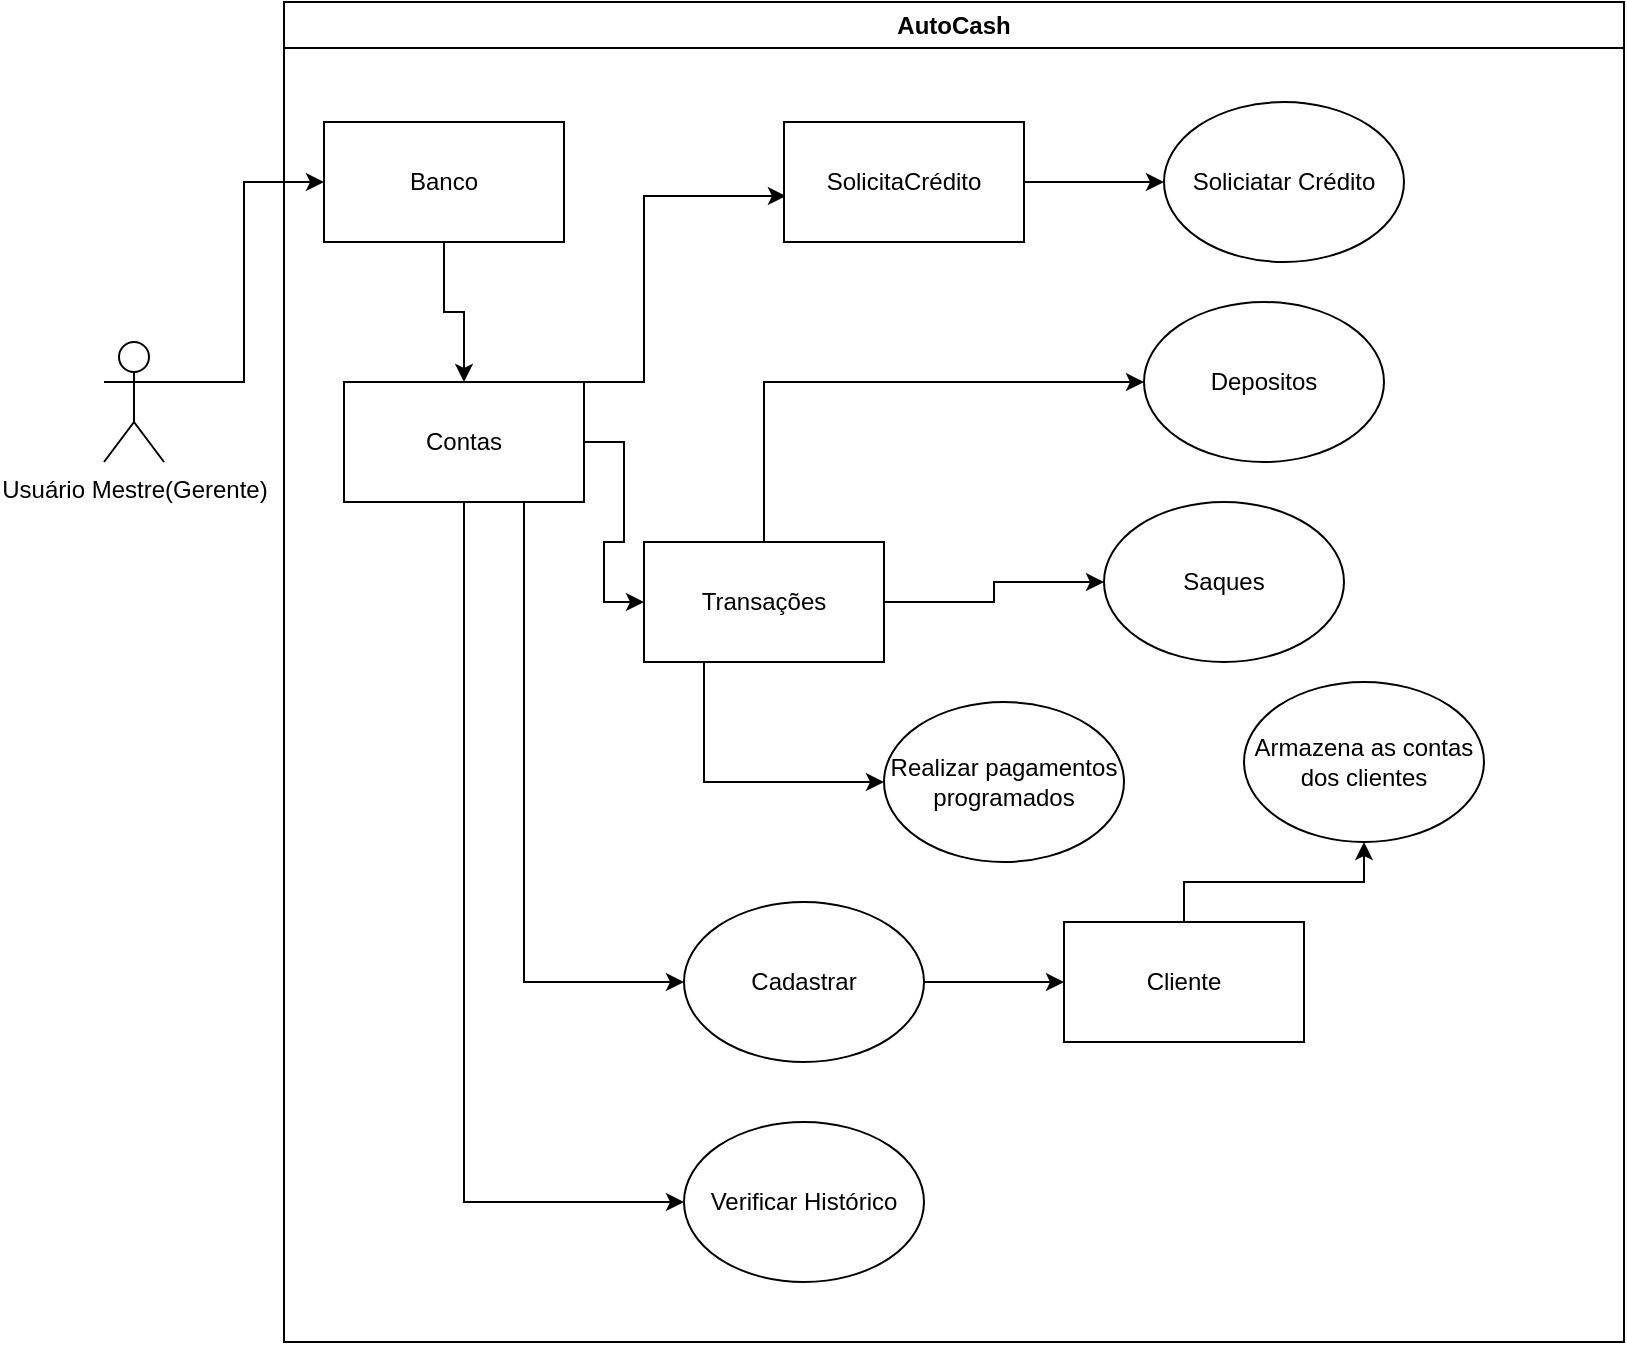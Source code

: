 <mxfile version="21.3.2" type="github">
  <diagram name="Página-1" id="yYYur9y8kuDgpSH_VH22">
    <mxGraphModel dx="806" dy="483" grid="1" gridSize="10" guides="1" tooltips="1" connect="1" arrows="1" fold="1" page="1" pageScale="1" pageWidth="827" pageHeight="1169" math="0" shadow="0">
      <root>
        <mxCell id="0" />
        <mxCell id="1" parent="0" />
        <mxCell id="XhFESAYXLOcGuzse1d62-15" style="edgeStyle=orthogonalEdgeStyle;rounded=0;orthogonalLoop=1;jettySize=auto;html=1;exitX=1;exitY=0.333;exitDx=0;exitDy=0;exitPerimeter=0;entryX=0;entryY=0.5;entryDx=0;entryDy=0;" parent="1" source="XhFESAYXLOcGuzse1d62-1" target="XhFESAYXLOcGuzse1d62-14" edge="1">
          <mxGeometry relative="1" as="geometry" />
        </mxCell>
        <mxCell id="XhFESAYXLOcGuzse1d62-1" value="Usuário Mestre(Gerente)" style="shape=umlActor;verticalLabelPosition=bottom;verticalAlign=top;html=1;outlineConnect=0;" parent="1" vertex="1">
          <mxGeometry x="60" y="200" width="30" height="60" as="geometry" />
        </mxCell>
        <mxCell id="XhFESAYXLOcGuzse1d62-2" value="AutoCash" style="swimlane;whiteSpace=wrap;html=1;" parent="1" vertex="1">
          <mxGeometry x="150" y="30" width="670" height="670" as="geometry" />
        </mxCell>
        <mxCell id="gHLTcPCr11RhFiqcX0Ko-7" style="edgeStyle=orthogonalEdgeStyle;rounded=0;orthogonalLoop=1;jettySize=auto;html=1;exitX=0.5;exitY=0;exitDx=0;exitDy=0;entryX=0.5;entryY=1;entryDx=0;entryDy=0;" edge="1" parent="XhFESAYXLOcGuzse1d62-2" source="XhFESAYXLOcGuzse1d62-3" target="gHLTcPCr11RhFiqcX0Ko-6">
          <mxGeometry relative="1" as="geometry" />
        </mxCell>
        <mxCell id="XhFESAYXLOcGuzse1d62-3" value="Cliente" style="rounded=0;whiteSpace=wrap;html=1;" parent="XhFESAYXLOcGuzse1d62-2" vertex="1">
          <mxGeometry x="390" y="460" width="120" height="60" as="geometry" />
        </mxCell>
        <mxCell id="gHLTcPCr11RhFiqcX0Ko-4" style="edgeStyle=orthogonalEdgeStyle;rounded=0;orthogonalLoop=1;jettySize=auto;html=1;exitX=1;exitY=0.5;exitDx=0;exitDy=0;" edge="1" parent="XhFESAYXLOcGuzse1d62-2" source="XhFESAYXLOcGuzse1d62-4" target="XhFESAYXLOcGuzse1d62-3">
          <mxGeometry relative="1" as="geometry" />
        </mxCell>
        <mxCell id="XhFESAYXLOcGuzse1d62-4" value="Cadastrar" style="ellipse;whiteSpace=wrap;html=1;" parent="XhFESAYXLOcGuzse1d62-2" vertex="1">
          <mxGeometry x="200" y="450" width="120" height="80" as="geometry" />
        </mxCell>
        <mxCell id="gHLTcPCr11RhFiqcX0Ko-17" style="edgeStyle=orthogonalEdgeStyle;rounded=0;orthogonalLoop=1;jettySize=auto;html=1;exitX=0.5;exitY=0;exitDx=0;exitDy=0;entryX=0;entryY=0.5;entryDx=0;entryDy=0;" edge="1" parent="XhFESAYXLOcGuzse1d62-2" source="XhFESAYXLOcGuzse1d62-6" target="gHLTcPCr11RhFiqcX0Ko-11">
          <mxGeometry relative="1" as="geometry" />
        </mxCell>
        <mxCell id="gHLTcPCr11RhFiqcX0Ko-18" style="edgeStyle=orthogonalEdgeStyle;rounded=0;orthogonalLoop=1;jettySize=auto;html=1;exitX=1;exitY=0.5;exitDx=0;exitDy=0;" edge="1" parent="XhFESAYXLOcGuzse1d62-2" source="XhFESAYXLOcGuzse1d62-6" target="gHLTcPCr11RhFiqcX0Ko-10">
          <mxGeometry relative="1" as="geometry" />
        </mxCell>
        <mxCell id="gHLTcPCr11RhFiqcX0Ko-25" style="edgeStyle=orthogonalEdgeStyle;rounded=0;orthogonalLoop=1;jettySize=auto;html=1;exitX=0.25;exitY=1;exitDx=0;exitDy=0;entryX=0;entryY=0.5;entryDx=0;entryDy=0;" edge="1" parent="XhFESAYXLOcGuzse1d62-2" source="XhFESAYXLOcGuzse1d62-6" target="gHLTcPCr11RhFiqcX0Ko-24">
          <mxGeometry relative="1" as="geometry" />
        </mxCell>
        <mxCell id="XhFESAYXLOcGuzse1d62-6" value="Transações" style="rounded=0;whiteSpace=wrap;html=1;" parent="XhFESAYXLOcGuzse1d62-2" vertex="1">
          <mxGeometry x="180" y="270" width="120" height="60" as="geometry" />
        </mxCell>
        <mxCell id="gHLTcPCr11RhFiqcX0Ko-9" style="edgeStyle=orthogonalEdgeStyle;rounded=0;orthogonalLoop=1;jettySize=auto;html=1;exitX=0.5;exitY=1;exitDx=0;exitDy=0;entryX=0;entryY=0.5;entryDx=0;entryDy=0;" edge="1" parent="XhFESAYXLOcGuzse1d62-2" source="XhFESAYXLOcGuzse1d62-8" target="gHLTcPCr11RhFiqcX0Ko-8">
          <mxGeometry relative="1" as="geometry" />
        </mxCell>
        <mxCell id="gHLTcPCr11RhFiqcX0Ko-14" style="edgeStyle=orthogonalEdgeStyle;rounded=0;orthogonalLoop=1;jettySize=auto;html=1;exitX=0.75;exitY=1;exitDx=0;exitDy=0;entryX=0;entryY=0.5;entryDx=0;entryDy=0;" edge="1" parent="XhFESAYXLOcGuzse1d62-2" source="XhFESAYXLOcGuzse1d62-8" target="XhFESAYXLOcGuzse1d62-4">
          <mxGeometry relative="1" as="geometry" />
        </mxCell>
        <mxCell id="gHLTcPCr11RhFiqcX0Ko-16" style="edgeStyle=orthogonalEdgeStyle;rounded=0;orthogonalLoop=1;jettySize=auto;html=1;exitX=1;exitY=0.5;exitDx=0;exitDy=0;entryX=0;entryY=0.5;entryDx=0;entryDy=0;" edge="1" parent="XhFESAYXLOcGuzse1d62-2" source="XhFESAYXLOcGuzse1d62-8" target="XhFESAYXLOcGuzse1d62-6">
          <mxGeometry relative="1" as="geometry" />
        </mxCell>
        <mxCell id="gHLTcPCr11RhFiqcX0Ko-21" style="edgeStyle=orthogonalEdgeStyle;rounded=0;orthogonalLoop=1;jettySize=auto;html=1;exitX=0.75;exitY=0;exitDx=0;exitDy=0;entryX=0.008;entryY=0.617;entryDx=0;entryDy=0;entryPerimeter=0;" edge="1" parent="XhFESAYXLOcGuzse1d62-2" source="XhFESAYXLOcGuzse1d62-8" target="gHLTcPCr11RhFiqcX0Ko-19">
          <mxGeometry relative="1" as="geometry">
            <Array as="points">
              <mxPoint x="180" y="190" />
              <mxPoint x="180" y="97" />
            </Array>
          </mxGeometry>
        </mxCell>
        <mxCell id="XhFESAYXLOcGuzse1d62-8" value="Contas" style="rounded=0;whiteSpace=wrap;html=1;" parent="XhFESAYXLOcGuzse1d62-2" vertex="1">
          <mxGeometry x="30" y="190" width="120" height="60" as="geometry" />
        </mxCell>
        <mxCell id="gHLTcPCr11RhFiqcX0Ko-1" style="edgeStyle=orthogonalEdgeStyle;rounded=0;orthogonalLoop=1;jettySize=auto;html=1;exitX=0.5;exitY=1;exitDx=0;exitDy=0;" edge="1" parent="XhFESAYXLOcGuzse1d62-2" source="XhFESAYXLOcGuzse1d62-14" target="XhFESAYXLOcGuzse1d62-8">
          <mxGeometry relative="1" as="geometry" />
        </mxCell>
        <mxCell id="XhFESAYXLOcGuzse1d62-14" value="Banco" style="rounded=0;whiteSpace=wrap;html=1;" parent="XhFESAYXLOcGuzse1d62-2" vertex="1">
          <mxGeometry x="20" y="60" width="120" height="60" as="geometry" />
        </mxCell>
        <mxCell id="gHLTcPCr11RhFiqcX0Ko-6" value="Armazena as contas dos clientes" style="ellipse;whiteSpace=wrap;html=1;" vertex="1" parent="XhFESAYXLOcGuzse1d62-2">
          <mxGeometry x="480" y="340" width="120" height="80" as="geometry" />
        </mxCell>
        <mxCell id="gHLTcPCr11RhFiqcX0Ko-8" value="Verificar Histórico" style="ellipse;whiteSpace=wrap;html=1;" vertex="1" parent="XhFESAYXLOcGuzse1d62-2">
          <mxGeometry x="200" y="560" width="120" height="80" as="geometry" />
        </mxCell>
        <mxCell id="gHLTcPCr11RhFiqcX0Ko-10" value="Saques" style="ellipse;whiteSpace=wrap;html=1;" vertex="1" parent="XhFESAYXLOcGuzse1d62-2">
          <mxGeometry x="410" y="250" width="120" height="80" as="geometry" />
        </mxCell>
        <mxCell id="gHLTcPCr11RhFiqcX0Ko-11" value="Depositos" style="ellipse;whiteSpace=wrap;html=1;" vertex="1" parent="XhFESAYXLOcGuzse1d62-2">
          <mxGeometry x="430" y="150" width="120" height="80" as="geometry" />
        </mxCell>
        <mxCell id="gHLTcPCr11RhFiqcX0Ko-23" style="edgeStyle=orthogonalEdgeStyle;rounded=0;orthogonalLoop=1;jettySize=auto;html=1;exitX=1;exitY=0.5;exitDx=0;exitDy=0;entryX=0;entryY=0.5;entryDx=0;entryDy=0;" edge="1" parent="XhFESAYXLOcGuzse1d62-2" source="gHLTcPCr11RhFiqcX0Ko-19" target="gHLTcPCr11RhFiqcX0Ko-22">
          <mxGeometry relative="1" as="geometry" />
        </mxCell>
        <mxCell id="gHLTcPCr11RhFiqcX0Ko-19" value="SolicitaCrédito" style="rounded=0;whiteSpace=wrap;html=1;" vertex="1" parent="XhFESAYXLOcGuzse1d62-2">
          <mxGeometry x="250" y="60" width="120" height="60" as="geometry" />
        </mxCell>
        <mxCell id="gHLTcPCr11RhFiqcX0Ko-22" value="Soliciatar Crédito" style="ellipse;whiteSpace=wrap;html=1;" vertex="1" parent="XhFESAYXLOcGuzse1d62-2">
          <mxGeometry x="440" y="50" width="120" height="80" as="geometry" />
        </mxCell>
        <mxCell id="gHLTcPCr11RhFiqcX0Ko-24" value="Realizar pagamentos programados&lt;span dir=&quot;ltr&quot; role=&quot;presentation&quot; style=&quot;left: 43.45%; top: 38.01%; font-size: calc(var(--scale-factor)*12.00px); font-family: serif;&quot;&gt; &lt;/span&gt;" style="ellipse;whiteSpace=wrap;html=1;" vertex="1" parent="XhFESAYXLOcGuzse1d62-2">
          <mxGeometry x="300" y="350" width="120" height="80" as="geometry" />
        </mxCell>
      </root>
    </mxGraphModel>
  </diagram>
</mxfile>
